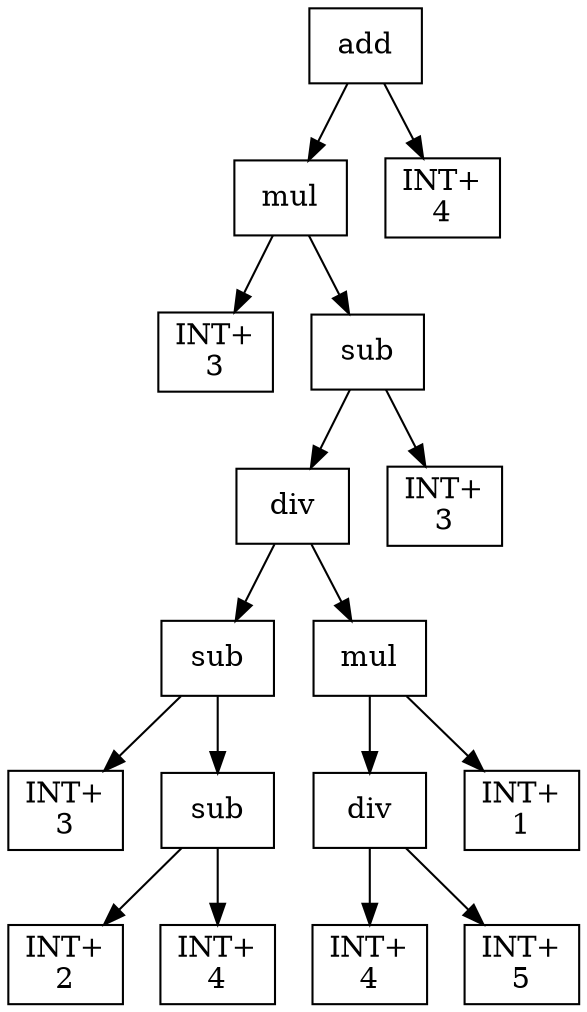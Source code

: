 digraph expr {
  node [shape=box];
  n1 [label="add"];
  n2 [label="mul"];
  n3 [label="INT+\n3"];
  n4 [label="sub"];
  n5 [label="div"];
  n6 [label="sub"];
  n7 [label="INT+\n3"];
  n8 [label="sub"];
  n9 [label="INT+\n2"];
  n10 [label="INT+\n4"];
  n8 -> n9;
  n8 -> n10;
  n6 -> n7;
  n6 -> n8;
  n11 [label="mul"];
  n12 [label="div"];
  n13 [label="INT+\n4"];
  n14 [label="INT+\n5"];
  n12 -> n13;
  n12 -> n14;
  n15 [label="INT+\n1"];
  n11 -> n12;
  n11 -> n15;
  n5 -> n6;
  n5 -> n11;
  n16 [label="INT+\n3"];
  n4 -> n5;
  n4 -> n16;
  n2 -> n3;
  n2 -> n4;
  n17 [label="INT+\n4"];
  n1 -> n2;
  n1 -> n17;
}